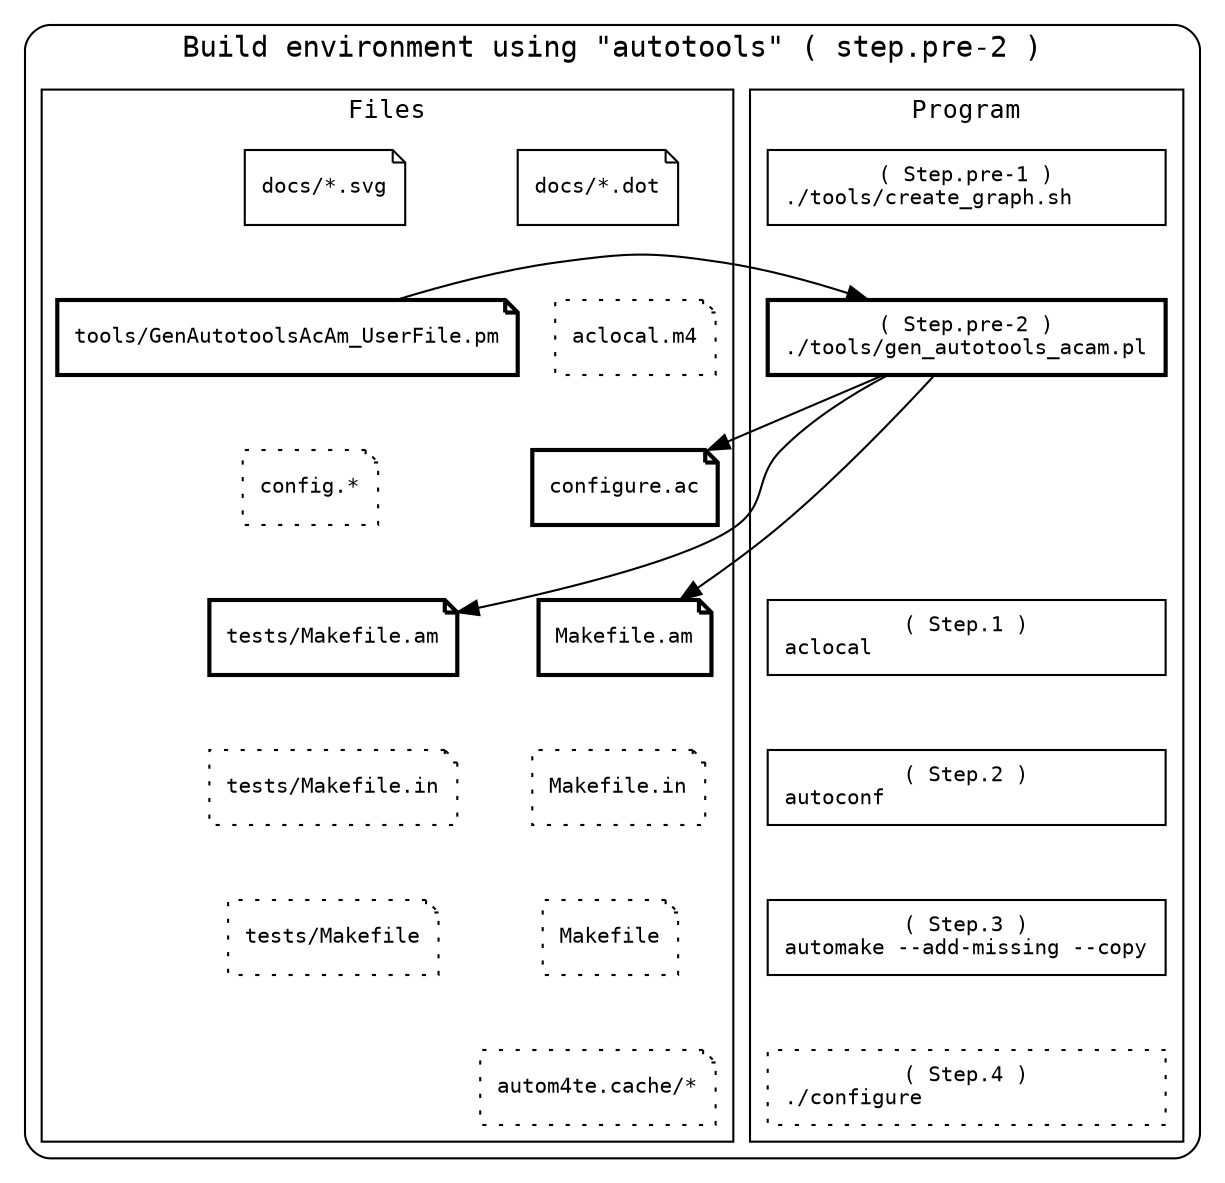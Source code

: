 // File: docs/devel_step_0_2.dot
// Author: tomyama
// Purpose: Development workflow diagram

digraph physical_directory_structure {
    newrank=true
    constraint=false

    // 全体に等幅フォントを適用
    //   ex) "monospace", "Courier", "Courier New", "Consolas", "Monaco"
    graph [fontname="monospace"]
    node  [fontname="monospace", fontsize=10, penwidth=1]
    edge  [fontname="monospace"]

    // 図全体を囲うクラスタ
    subgraph cluster_all {

        label = "Build environment using \"autotools\" ( step.pre-2 )"
        style = "rounded"   // 角を丸くする
        color = "black"     // 枠線の色
        penwidth = 1        // 枠線の太さ

        // プログラム
        subgraph cluster_program {
            label = "Program"
            style = "solid"
            penwidth = 1        // 枠線の太さ
            fontsize=12
            {
                edge [style=invis];
                program01 -> program02 -> program99 -> program03 -> program04 -> program05 -> program06
            }
            program01 [shape=box, style=solid , label="( Step.pre-1 )\n./tools/create_graph.sh      "]
            program02 [shape=box, style=solid , label="( Step.pre-2 )\n./tools/gen_autotools_acam.pl", penwidth=2]
            program99 [shape=box, style=invis]
            program03 [shape=box, style=solid , label="( Step.1 )\naclocal                      "]
            program04 [shape=box, style=solid , label="( Step.2 )\nautoconf                     "]
            program05 [shape=box, style=solid , label="( Step.3 )\nautomake --add-missing --copy"]
            program06 [shape=box, style=dotted, label="( Step.4 )\n./configure                  "]
        }

        // ファイル
        subgraph cluster_file {
            label = "Files"
            style = "solid"
            penwidth = 1        // 枠線の太さ
            fontsize=12
            {
                edge [style=invis];
                file01 -> file02 -> file03 -> file04 -> file05 -> file06 -> file07
                file08 -> file09 -> file10 -> file11 -> file12 -> file13
                file01 -> file08
            }
            file01 [shape=note, style=solid , label="docs/*.dot"]
            file02 [shape=note, style=dotted, label="aclocal.m4"]
            file03 [shape=note, style=solid , label="configure.ac", penwidth=2]
            file04 [shape=note, style=solid , label="Makefile.am", penwidth=2]
            file05 [shape=note, style=dotted, label="Makefile.in"]
            file06 [shape=note, style=dotted, label="Makefile"]
            file07 [shape=note, style=dotted, label="autom4te.cache/*"]
            file08 [shape=note, style=solid , label="docs/*.svg"]
            file09 [shape=note, style=solid , label="tools/GenAutotoolsAcAm_UserFile.pm", penwidth=2]
            file10 [shape=note, style=dotted, label="config.*"]
            file11 [shape=note, style=solid , label="tests/Makefile.am", penwidth=2]
            file12 [shape=note, style=dotted, label="tests/Makefile.in"]
            file13 [shape=note, style=dotted, label="tests/Makefile"]
        }

        {rank=same; program01; file01; file08}
        {rank=same; program02; file02; file09}
        {rank=same; program99; file03; file10}
        {rank=same; program03; file04; file11}
        {rank=same; program04; file05; file12}
        {rank=same; program05; file06; file13}

        // スクリプトとドキュメントの関係
        file09 -> program02 -> file03
        program02 -> file04
        program02 -> file11
    }
}
